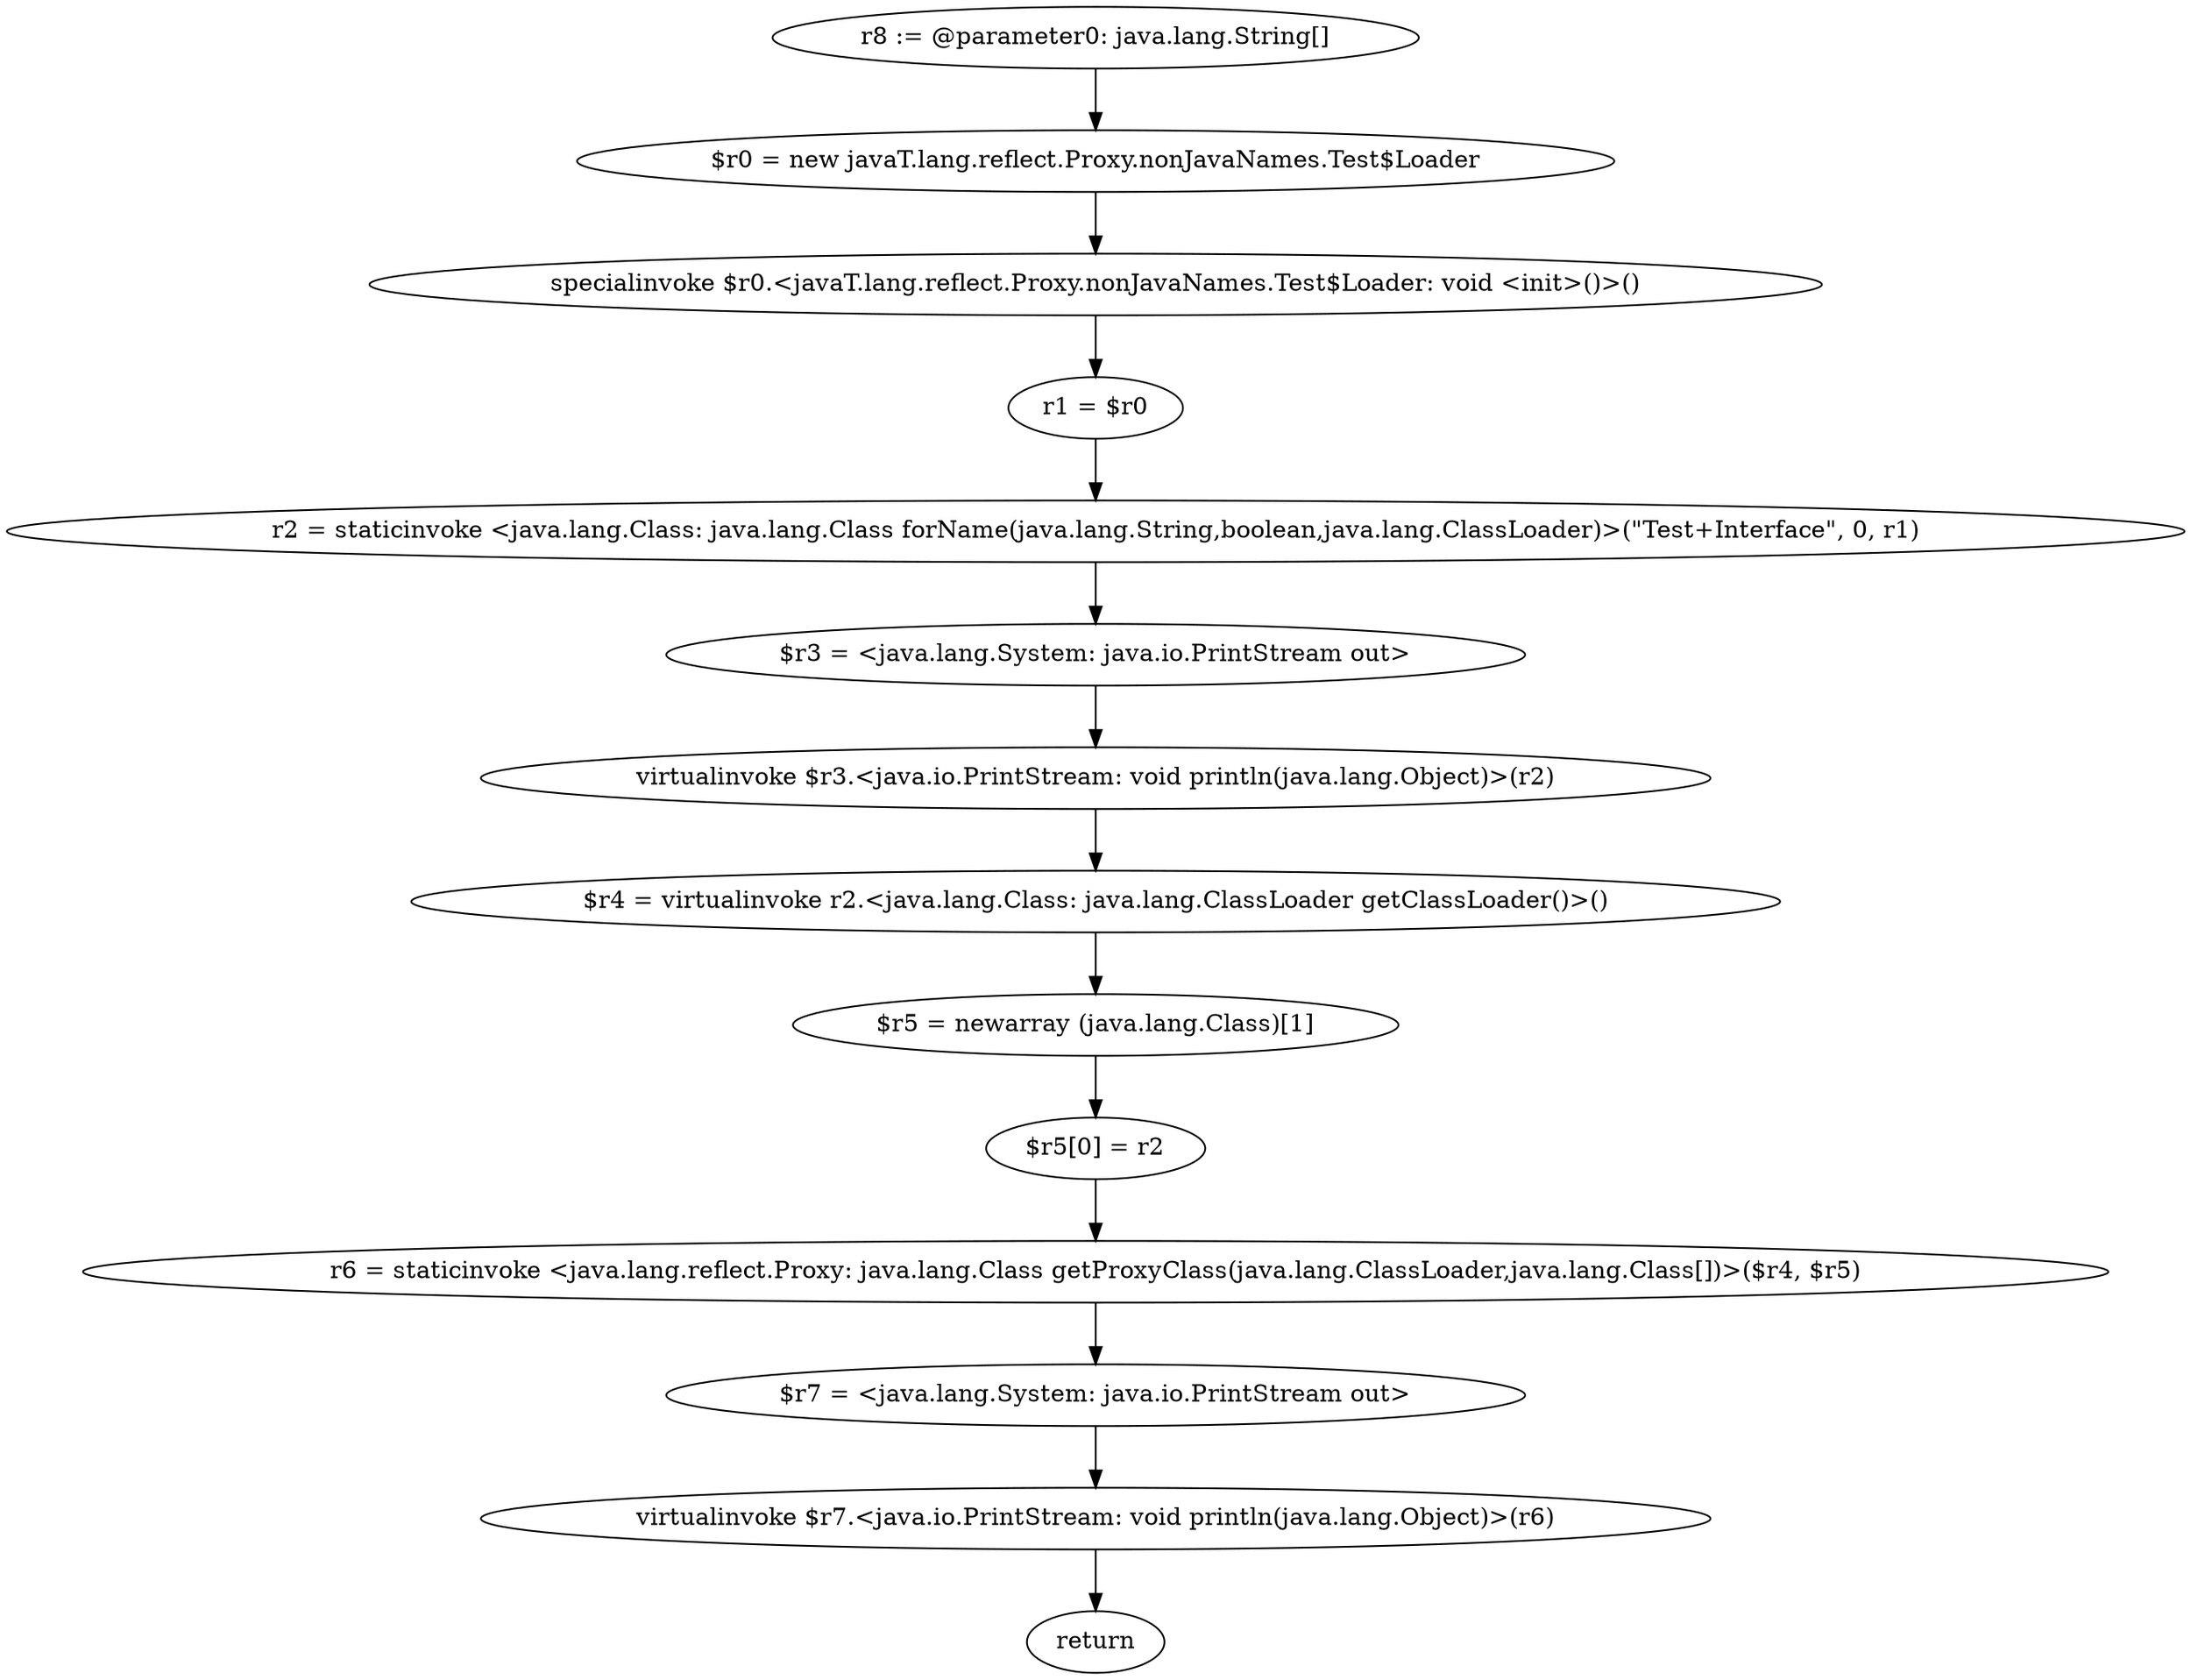 digraph "unitGraph" {
    "r8 := @parameter0: java.lang.String[]"
    "$r0 = new javaT.lang.reflect.Proxy.nonJavaNames.Test$Loader"
    "specialinvoke $r0.<javaT.lang.reflect.Proxy.nonJavaNames.Test$Loader: void <init>()>()"
    "r1 = $r0"
    "r2 = staticinvoke <java.lang.Class: java.lang.Class forName(java.lang.String,boolean,java.lang.ClassLoader)>(\"Test+Interface\", 0, r1)"
    "$r3 = <java.lang.System: java.io.PrintStream out>"
    "virtualinvoke $r3.<java.io.PrintStream: void println(java.lang.Object)>(r2)"
    "$r4 = virtualinvoke r2.<java.lang.Class: java.lang.ClassLoader getClassLoader()>()"
    "$r5 = newarray (java.lang.Class)[1]"
    "$r5[0] = r2"
    "r6 = staticinvoke <java.lang.reflect.Proxy: java.lang.Class getProxyClass(java.lang.ClassLoader,java.lang.Class[])>($r4, $r5)"
    "$r7 = <java.lang.System: java.io.PrintStream out>"
    "virtualinvoke $r7.<java.io.PrintStream: void println(java.lang.Object)>(r6)"
    "return"
    "r8 := @parameter0: java.lang.String[]"->"$r0 = new javaT.lang.reflect.Proxy.nonJavaNames.Test$Loader";
    "$r0 = new javaT.lang.reflect.Proxy.nonJavaNames.Test$Loader"->"specialinvoke $r0.<javaT.lang.reflect.Proxy.nonJavaNames.Test$Loader: void <init>()>()";
    "specialinvoke $r0.<javaT.lang.reflect.Proxy.nonJavaNames.Test$Loader: void <init>()>()"->"r1 = $r0";
    "r1 = $r0"->"r2 = staticinvoke <java.lang.Class: java.lang.Class forName(java.lang.String,boolean,java.lang.ClassLoader)>(\"Test+Interface\", 0, r1)";
    "r2 = staticinvoke <java.lang.Class: java.lang.Class forName(java.lang.String,boolean,java.lang.ClassLoader)>(\"Test+Interface\", 0, r1)"->"$r3 = <java.lang.System: java.io.PrintStream out>";
    "$r3 = <java.lang.System: java.io.PrintStream out>"->"virtualinvoke $r3.<java.io.PrintStream: void println(java.lang.Object)>(r2)";
    "virtualinvoke $r3.<java.io.PrintStream: void println(java.lang.Object)>(r2)"->"$r4 = virtualinvoke r2.<java.lang.Class: java.lang.ClassLoader getClassLoader()>()";
    "$r4 = virtualinvoke r2.<java.lang.Class: java.lang.ClassLoader getClassLoader()>()"->"$r5 = newarray (java.lang.Class)[1]";
    "$r5 = newarray (java.lang.Class)[1]"->"$r5[0] = r2";
    "$r5[0] = r2"->"r6 = staticinvoke <java.lang.reflect.Proxy: java.lang.Class getProxyClass(java.lang.ClassLoader,java.lang.Class[])>($r4, $r5)";
    "r6 = staticinvoke <java.lang.reflect.Proxy: java.lang.Class getProxyClass(java.lang.ClassLoader,java.lang.Class[])>($r4, $r5)"->"$r7 = <java.lang.System: java.io.PrintStream out>";
    "$r7 = <java.lang.System: java.io.PrintStream out>"->"virtualinvoke $r7.<java.io.PrintStream: void println(java.lang.Object)>(r6)";
    "virtualinvoke $r7.<java.io.PrintStream: void println(java.lang.Object)>(r6)"->"return";
}
